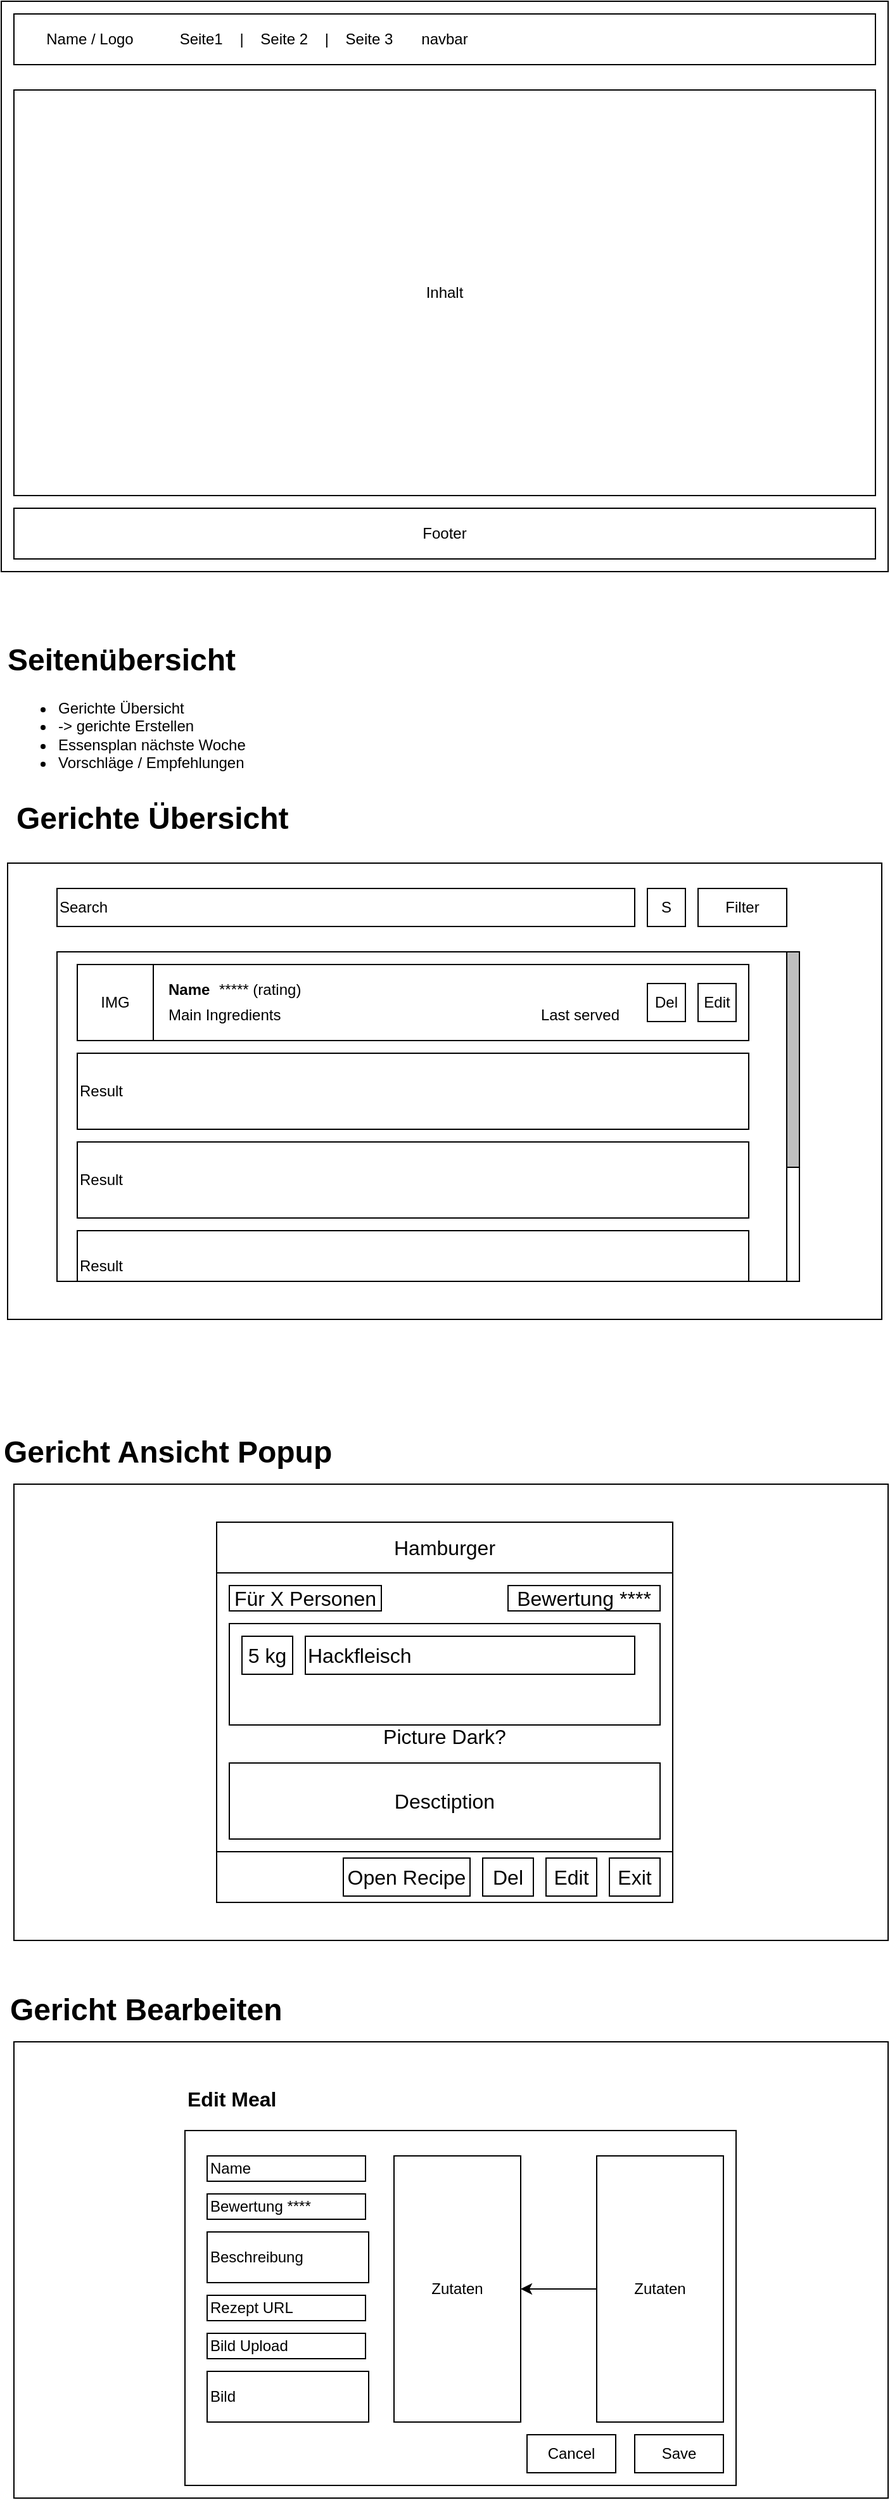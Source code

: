 <mxfile version="14.4.3" type="device"><diagram id="DhD5etSHtqq4pYEx-dr0" name="Seite-1"><mxGraphModel dx="1086" dy="806" grid="1" gridSize="10" guides="1" tooltips="1" connect="1" arrows="1" fold="1" page="1" pageScale="1" pageWidth="3300" pageHeight="4681" math="0" shadow="0"><root><mxCell id="0"/><mxCell id="1" parent="0"/><mxCell id="2" value="Seite" style="rounded=0;whiteSpace=wrap;html=1;" parent="1" vertex="1"><mxGeometry x="80" y="80" width="700" height="450" as="geometry"/></mxCell><mxCell id="3" value="navbar" style="rounded=0;whiteSpace=wrap;html=1;" parent="1" vertex="1"><mxGeometry x="90" y="90" width="680" height="40" as="geometry"/></mxCell><mxCell id="4" value="Footer" style="rounded=0;whiteSpace=wrap;html=1;" parent="1" vertex="1"><mxGeometry x="90" y="480" width="680" height="40" as="geometry"/></mxCell><mxCell id="5" value="Name / Logo" style="text;html=1;strokeColor=none;fillColor=none;align=center;verticalAlign=middle;whiteSpace=wrap;rounded=0;" parent="1" vertex="1"><mxGeometry x="110" y="100" width="80" height="20" as="geometry"/></mxCell><mxCell id="6" value="Seite1&amp;nbsp; &amp;nbsp; |&amp;nbsp; &amp;nbsp; Seite 2&amp;nbsp; &amp;nbsp; |&amp;nbsp; &amp;nbsp; Seite 3" style="text;html=1;strokeColor=none;fillColor=none;align=center;verticalAlign=middle;whiteSpace=wrap;rounded=0;" parent="1" vertex="1"><mxGeometry x="210" y="100" width="190" height="20" as="geometry"/></mxCell><mxCell id="7" value="Inhalt" style="rounded=0;whiteSpace=wrap;html=1;" parent="1" vertex="1"><mxGeometry x="90" y="150" width="680" height="320" as="geometry"/></mxCell><mxCell id="MJWSV-yRJue_ZSsIYD1P-8" value="&lt;h1&gt;Seitenübersicht&lt;/h1&gt;&lt;p&gt;&lt;/p&gt;&lt;ul&gt;&lt;li&gt;Gerichte Übersicht&amp;nbsp;&lt;/li&gt;&lt;li&gt;-&amp;gt; gerichte Erstellen&lt;/li&gt;&lt;li&gt;Essensplan nächste Woche&lt;/li&gt;&lt;li&gt;Vorschläge / Empfehlungen&lt;/li&gt;&lt;/ul&gt;&lt;p&gt;&lt;/p&gt;" style="text;html=1;strokeColor=none;fillColor=none;spacing=5;spacingTop=-20;whiteSpace=wrap;overflow=hidden;rounded=0;" parent="1" vertex="1"><mxGeometry x="80" y="580" width="330" height="120" as="geometry"/></mxCell><mxCell id="MJWSV-yRJue_ZSsIYD1P-9" value="" style="rounded=0;whiteSpace=wrap;html=1;" parent="1" vertex="1"><mxGeometry x="85" y="760" width="690" height="360" as="geometry"/></mxCell><mxCell id="MJWSV-yRJue_ZSsIYD1P-10" value="&lt;font style=&quot;font-size: 24px&quot;&gt;Gerichte Übersicht&lt;/font&gt;" style="text;html=1;strokeColor=none;fillColor=none;align=left;verticalAlign=middle;whiteSpace=wrap;rounded=0;fontStyle=1" parent="1" vertex="1"><mxGeometry x="90" y="710" width="410" height="30" as="geometry"/></mxCell><mxCell id="MJWSV-yRJue_ZSsIYD1P-12" value="Search" style="rounded=0;whiteSpace=wrap;html=1;align=left;" parent="1" vertex="1"><mxGeometry x="124" y="780" width="456" height="30" as="geometry"/></mxCell><mxCell id="MJWSV-yRJue_ZSsIYD1P-13" value="" style="rounded=0;whiteSpace=wrap;html=1;align=left;" parent="1" vertex="1"><mxGeometry x="124" y="830" width="576" height="260" as="geometry"/></mxCell><mxCell id="MJWSV-yRJue_ZSsIYD1P-14" value="Result" style="rounded=0;whiteSpace=wrap;html=1;align=left;" parent="1" vertex="1"><mxGeometry x="140" y="840" width="530" height="60" as="geometry"/></mxCell><mxCell id="MJWSV-yRJue_ZSsIYD1P-15" value="Result" style="rounded=0;whiteSpace=wrap;html=1;align=left;" parent="1" vertex="1"><mxGeometry x="140" y="910" width="530" height="60" as="geometry"/></mxCell><mxCell id="MJWSV-yRJue_ZSsIYD1P-16" value="Result" style="rounded=0;whiteSpace=wrap;html=1;align=left;" parent="1" vertex="1"><mxGeometry x="140" y="980" width="530" height="60" as="geometry"/></mxCell><mxCell id="MJWSV-yRJue_ZSsIYD1P-17" value="Edit" style="rounded=0;whiteSpace=wrap;html=1;align=center;" parent="1" vertex="1"><mxGeometry x="630" y="855" width="30" height="30" as="geometry"/></mxCell><mxCell id="MJWSV-yRJue_ZSsIYD1P-19" value="Name" style="text;html=1;strokeColor=none;fillColor=none;align=left;verticalAlign=middle;whiteSpace=wrap;rounded=0;fontStyle=1" parent="1" vertex="1"><mxGeometry x="210" y="850" width="40" height="20" as="geometry"/></mxCell><mxCell id="MJWSV-yRJue_ZSsIYD1P-20" value="&lt;span&gt;IMG&lt;/span&gt;" style="rounded=0;whiteSpace=wrap;html=1;align=center;" parent="1" vertex="1"><mxGeometry x="140" y="840" width="60" height="60" as="geometry"/></mxCell><mxCell id="MJWSV-yRJue_ZSsIYD1P-21" value="Del" style="rounded=0;whiteSpace=wrap;html=1;align=center;" parent="1" vertex="1"><mxGeometry x="590" y="855" width="30" height="30" as="geometry"/></mxCell><mxCell id="MJWSV-yRJue_ZSsIYD1P-22" value="***** (rating)" style="text;html=1;strokeColor=none;fillColor=none;align=left;verticalAlign=middle;whiteSpace=wrap;rounded=0;" parent="1" vertex="1"><mxGeometry x="250" y="850" width="70" height="20" as="geometry"/></mxCell><mxCell id="MJWSV-yRJue_ZSsIYD1P-23" value="Main Ingredients" style="text;html=1;strokeColor=none;fillColor=none;align=left;verticalAlign=middle;whiteSpace=wrap;rounded=0;fontStyle=0" parent="1" vertex="1"><mxGeometry x="210" y="870" width="110" height="20" as="geometry"/></mxCell><mxCell id="MJWSV-yRJue_ZSsIYD1P-24" value="Last served" style="text;html=1;strokeColor=none;fillColor=none;align=right;verticalAlign=middle;whiteSpace=wrap;rounded=0;fontStyle=0" parent="1" vertex="1"><mxGeometry x="460" y="870" width="110" height="20" as="geometry"/></mxCell><mxCell id="MJWSV-yRJue_ZSsIYD1P-25" value="Filter" style="rounded=0;whiteSpace=wrap;html=1;align=center;" parent="1" vertex="1"><mxGeometry x="630" y="780" width="70" height="30" as="geometry"/></mxCell><mxCell id="MJWSV-yRJue_ZSsIYD1P-26" value="" style="rounded=0;whiteSpace=wrap;html=1;align=center;" parent="1" vertex="1"><mxGeometry x="700" y="830" width="10" height="260" as="geometry"/></mxCell><mxCell id="MJWSV-yRJue_ZSsIYD1P-27" value="" style="rounded=0;whiteSpace=wrap;html=1;align=center;fillColor=#BFBFBF;" parent="1" vertex="1"><mxGeometry x="700" y="830" width="10" height="170" as="geometry"/></mxCell><mxCell id="MJWSV-yRJue_ZSsIYD1P-28" value="&lt;br&gt;Result" style="rounded=0;whiteSpace=wrap;html=1;align=left;" parent="1" vertex="1"><mxGeometry x="140" y="1050" width="530" height="40" as="geometry"/></mxCell><mxCell id="3yPms_h3vOzZ6-XOMgG1-7" value="S" style="rounded=0;whiteSpace=wrap;html=1;align=center;" parent="1" vertex="1"><mxGeometry x="590" y="780" width="30" height="30" as="geometry"/></mxCell><mxCell id="oi_kL40SGaFQqt8xk8L_-7" value="" style="rounded=0;whiteSpace=wrap;html=1;" parent="1" vertex="1"><mxGeometry x="90" y="1690" width="690" height="360" as="geometry"/></mxCell><mxCell id="oi_kL40SGaFQqt8xk8L_-8" value="&lt;font style=&quot;font-size: 24px&quot;&gt;Gericht Ansicht Popup&lt;/font&gt;" style="text;html=1;strokeColor=none;fillColor=none;align=left;verticalAlign=middle;whiteSpace=wrap;rounded=0;fontStyle=1" parent="1" vertex="1"><mxGeometry x="80" y="1210" width="410" height="30" as="geometry"/></mxCell><mxCell id="oi_kL40SGaFQqt8xk8L_-10" value="" style="rounded=0;whiteSpace=wrap;html=1;" parent="1" vertex="1"><mxGeometry x="225" y="1760" width="435" height="280" as="geometry"/></mxCell><mxCell id="oi_kL40SGaFQqt8xk8L_-18" value="" style="rounded=0;whiteSpace=wrap;html=1;" parent="1" vertex="1"><mxGeometry x="90" y="1250" width="690" height="360" as="geometry"/></mxCell><mxCell id="oi_kL40SGaFQqt8xk8L_-19" value="" style="rounded=0;whiteSpace=wrap;html=1;fontSize=16;" parent="1" vertex="1"><mxGeometry x="250" y="1280" width="360" height="300" as="geometry"/></mxCell><mxCell id="oi_kL40SGaFQqt8xk8L_-21" value="Hamburger" style="rounded=0;whiteSpace=wrap;html=1;fontSize=16;" parent="1" vertex="1"><mxGeometry x="250" y="1280" width="360" height="40" as="geometry"/></mxCell><mxCell id="oi_kL40SGaFQqt8xk8L_-22" value="" style="rounded=0;whiteSpace=wrap;html=1;fontSize=16;" parent="1" vertex="1"><mxGeometry x="250" y="1540" width="360" height="40" as="geometry"/></mxCell><mxCell id="oi_kL40SGaFQqt8xk8L_-23" value="Edit" style="rounded=0;whiteSpace=wrap;html=1;fontSize=16;" parent="1" vertex="1"><mxGeometry x="510" y="1545" width="40" height="30" as="geometry"/></mxCell><mxCell id="oi_kL40SGaFQqt8xk8L_-24" value="Del" style="rounded=0;whiteSpace=wrap;html=1;fontSize=16;" parent="1" vertex="1"><mxGeometry x="460" y="1545" width="40" height="30" as="geometry"/></mxCell><mxCell id="oi_kL40SGaFQqt8xk8L_-25" value="Exit" style="rounded=0;whiteSpace=wrap;html=1;fontSize=16;" parent="1" vertex="1"><mxGeometry x="560" y="1545" width="40" height="30" as="geometry"/></mxCell><mxCell id="oi_kL40SGaFQqt8xk8L_-26" value="&lt;br&gt;&lt;br&gt;Picture Dark?" style="rounded=0;whiteSpace=wrap;html=1;fontSize=16;" parent="1" vertex="1"><mxGeometry x="250" y="1320" width="360" height="220" as="geometry"/></mxCell><mxCell id="oi_kL40SGaFQqt8xk8L_-27" value="Desctiption" style="rounded=0;whiteSpace=wrap;html=1;fontSize=16;" parent="1" vertex="1"><mxGeometry x="260" y="1470" width="340" height="60" as="geometry"/></mxCell><mxCell id="oi_kL40SGaFQqt8xk8L_-28" value="Für X Personen" style="rounded=0;whiteSpace=wrap;html=1;fontSize=16;" parent="1" vertex="1"><mxGeometry x="260" y="1330" width="120" height="20" as="geometry"/></mxCell><mxCell id="oi_kL40SGaFQqt8xk8L_-29" value="Bewertung ****" style="rounded=0;whiteSpace=wrap;html=1;fontSize=16;" parent="1" vertex="1"><mxGeometry x="480" y="1330" width="120" height="20" as="geometry"/></mxCell><mxCell id="oi_kL40SGaFQqt8xk8L_-30" value="&lt;div&gt;&lt;br&gt;&lt;/div&gt;" style="rounded=0;whiteSpace=wrap;html=1;fontSize=16;align=left;" parent="1" vertex="1"><mxGeometry x="260" y="1360" width="340" height="80" as="geometry"/></mxCell><mxCell id="oi_kL40SGaFQqt8xk8L_-31" value="Hackfleisch" style="rounded=0;whiteSpace=wrap;html=1;fontSize=16;align=left;" parent="1" vertex="1"><mxGeometry x="320" y="1370" width="260" height="30" as="geometry"/></mxCell><mxCell id="oi_kL40SGaFQqt8xk8L_-32" value="5 kg" style="rounded=0;whiteSpace=wrap;html=1;fontSize=16;" parent="1" vertex="1"><mxGeometry x="270" y="1370" width="40" height="30" as="geometry"/></mxCell><mxCell id="oi_kL40SGaFQqt8xk8L_-33" value="Open Recipe" style="rounded=0;whiteSpace=wrap;html=1;fontSize=16;" parent="1" vertex="1"><mxGeometry x="350" y="1545" width="100" height="30" as="geometry"/></mxCell><mxCell id="Z0029MIqL5_8E2gTLIDP-7" value="&lt;font style=&quot;font-size: 24px&quot;&gt;Gericht Bearbeiten&lt;/font&gt;" style="text;html=1;strokeColor=none;fillColor=none;align=left;verticalAlign=middle;whiteSpace=wrap;rounded=0;fontStyle=1" vertex="1" parent="1"><mxGeometry x="85" y="1650" width="410" height="30" as="geometry"/></mxCell><mxCell id="Z0029MIqL5_8E2gTLIDP-8" value="&lt;font style=&quot;font-size: 16px&quot;&gt;Edit Meal&lt;/font&gt;" style="text;html=1;strokeColor=none;fillColor=none;align=left;verticalAlign=middle;whiteSpace=wrap;rounded=0;fontStyle=1" vertex="1" parent="1"><mxGeometry x="225" y="1720" width="410" height="30" as="geometry"/></mxCell><mxCell id="Z0029MIqL5_8E2gTLIDP-11" value="Name" style="rounded=0;whiteSpace=wrap;html=1;align=left;" vertex="1" parent="1"><mxGeometry x="242.5" y="1780" width="125" height="20" as="geometry"/></mxCell><mxCell id="Z0029MIqL5_8E2gTLIDP-12" value="Bewertung ****" style="rounded=0;whiteSpace=wrap;html=1;align=left;" vertex="1" parent="1"><mxGeometry x="242.5" y="1810" width="125" height="20" as="geometry"/></mxCell><mxCell id="Z0029MIqL5_8E2gTLIDP-13" value="Beschreibung" style="rounded=0;whiteSpace=wrap;html=1;align=left;" vertex="1" parent="1"><mxGeometry x="242.5" y="1840" width="127.5" height="40" as="geometry"/></mxCell><mxCell id="Z0029MIqL5_8E2gTLIDP-14" value="Rezept URL" style="rounded=0;whiteSpace=wrap;html=1;align=left;" vertex="1" parent="1"><mxGeometry x="242.5" y="1890" width="125" height="20" as="geometry"/></mxCell><mxCell id="Z0029MIqL5_8E2gTLIDP-16" value="Bild Upload" style="rounded=0;whiteSpace=wrap;html=1;align=left;" vertex="1" parent="1"><mxGeometry x="242.5" y="1920" width="125" height="20" as="geometry"/></mxCell><mxCell id="Z0029MIqL5_8E2gTLIDP-17" value="Bild" style="rounded=0;whiteSpace=wrap;html=1;align=left;" vertex="1" parent="1"><mxGeometry x="242.5" y="1950" width="127.5" height="40" as="geometry"/></mxCell><mxCell id="Z0029MIqL5_8E2gTLIDP-19" value="Zutaten" style="rounded=0;whiteSpace=wrap;html=1;" vertex="1" parent="1"><mxGeometry x="390" y="1780" width="100" height="210" as="geometry"/></mxCell><mxCell id="Z0029MIqL5_8E2gTLIDP-23" value="" style="edgeStyle=orthogonalEdgeStyle;rounded=0;orthogonalLoop=1;jettySize=auto;html=1;" edge="1" parent="1" source="Z0029MIqL5_8E2gTLIDP-20" target="Z0029MIqL5_8E2gTLIDP-19"><mxGeometry relative="1" as="geometry"/></mxCell><mxCell id="Z0029MIqL5_8E2gTLIDP-20" value="Zutaten" style="rounded=0;whiteSpace=wrap;html=1;" vertex="1" parent="1"><mxGeometry x="550" y="1780" width="100" height="210" as="geometry"/></mxCell><mxCell id="Z0029MIqL5_8E2gTLIDP-24" value="Save" style="rounded=0;whiteSpace=wrap;html=1;" vertex="1" parent="1"><mxGeometry x="580" y="2000" width="70" height="30" as="geometry"/></mxCell><mxCell id="Z0029MIqL5_8E2gTLIDP-25" value="Cancel" style="rounded=0;whiteSpace=wrap;html=1;" vertex="1" parent="1"><mxGeometry x="495" y="2000" width="70" height="30" as="geometry"/></mxCell></root></mxGraphModel></diagram></mxfile>